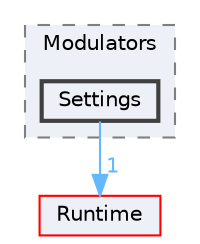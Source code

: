 digraph "Settings"
{
 // INTERACTIVE_SVG=YES
 // LATEX_PDF_SIZE
  bgcolor="transparent";
  edge [fontname=Helvetica,fontsize=10,labelfontname=Helvetica,labelfontsize=10];
  node [fontname=Helvetica,fontsize=10,shape=box,height=0.2,width=0.4];
  compound=true
  subgraph clusterdir_ac19e82fb5e96a74e28e6b28f8ce33d7 {
    graph [ bgcolor="#edf0f7", pencolor="grey50", label="Modulators", fontname=Helvetica,fontsize=10 style="filled,dashed", URL="dir_ac19e82fb5e96a74e28e6b28f8ce33d7.html",tooltip=""]
  dir_4025d6701a081b6038f97bd912056de1 [label="Settings", fillcolor="#edf0f7", color="grey25", style="filled,bold", URL="dir_4025d6701a081b6038f97bd912056de1.html",tooltip=""];
  }
  dir_7536b172fbd480bfd146a1b1acd6856b [label="Runtime", fillcolor="#edf0f7", color="red", style="filled", URL="dir_7536b172fbd480bfd146a1b1acd6856b.html",tooltip=""];
  dir_4025d6701a081b6038f97bd912056de1->dir_7536b172fbd480bfd146a1b1acd6856b [headlabel="1", labeldistance=1.5 headhref="dir_001028_000984.html" href="dir_001028_000984.html" color="steelblue1" fontcolor="steelblue1"];
}
